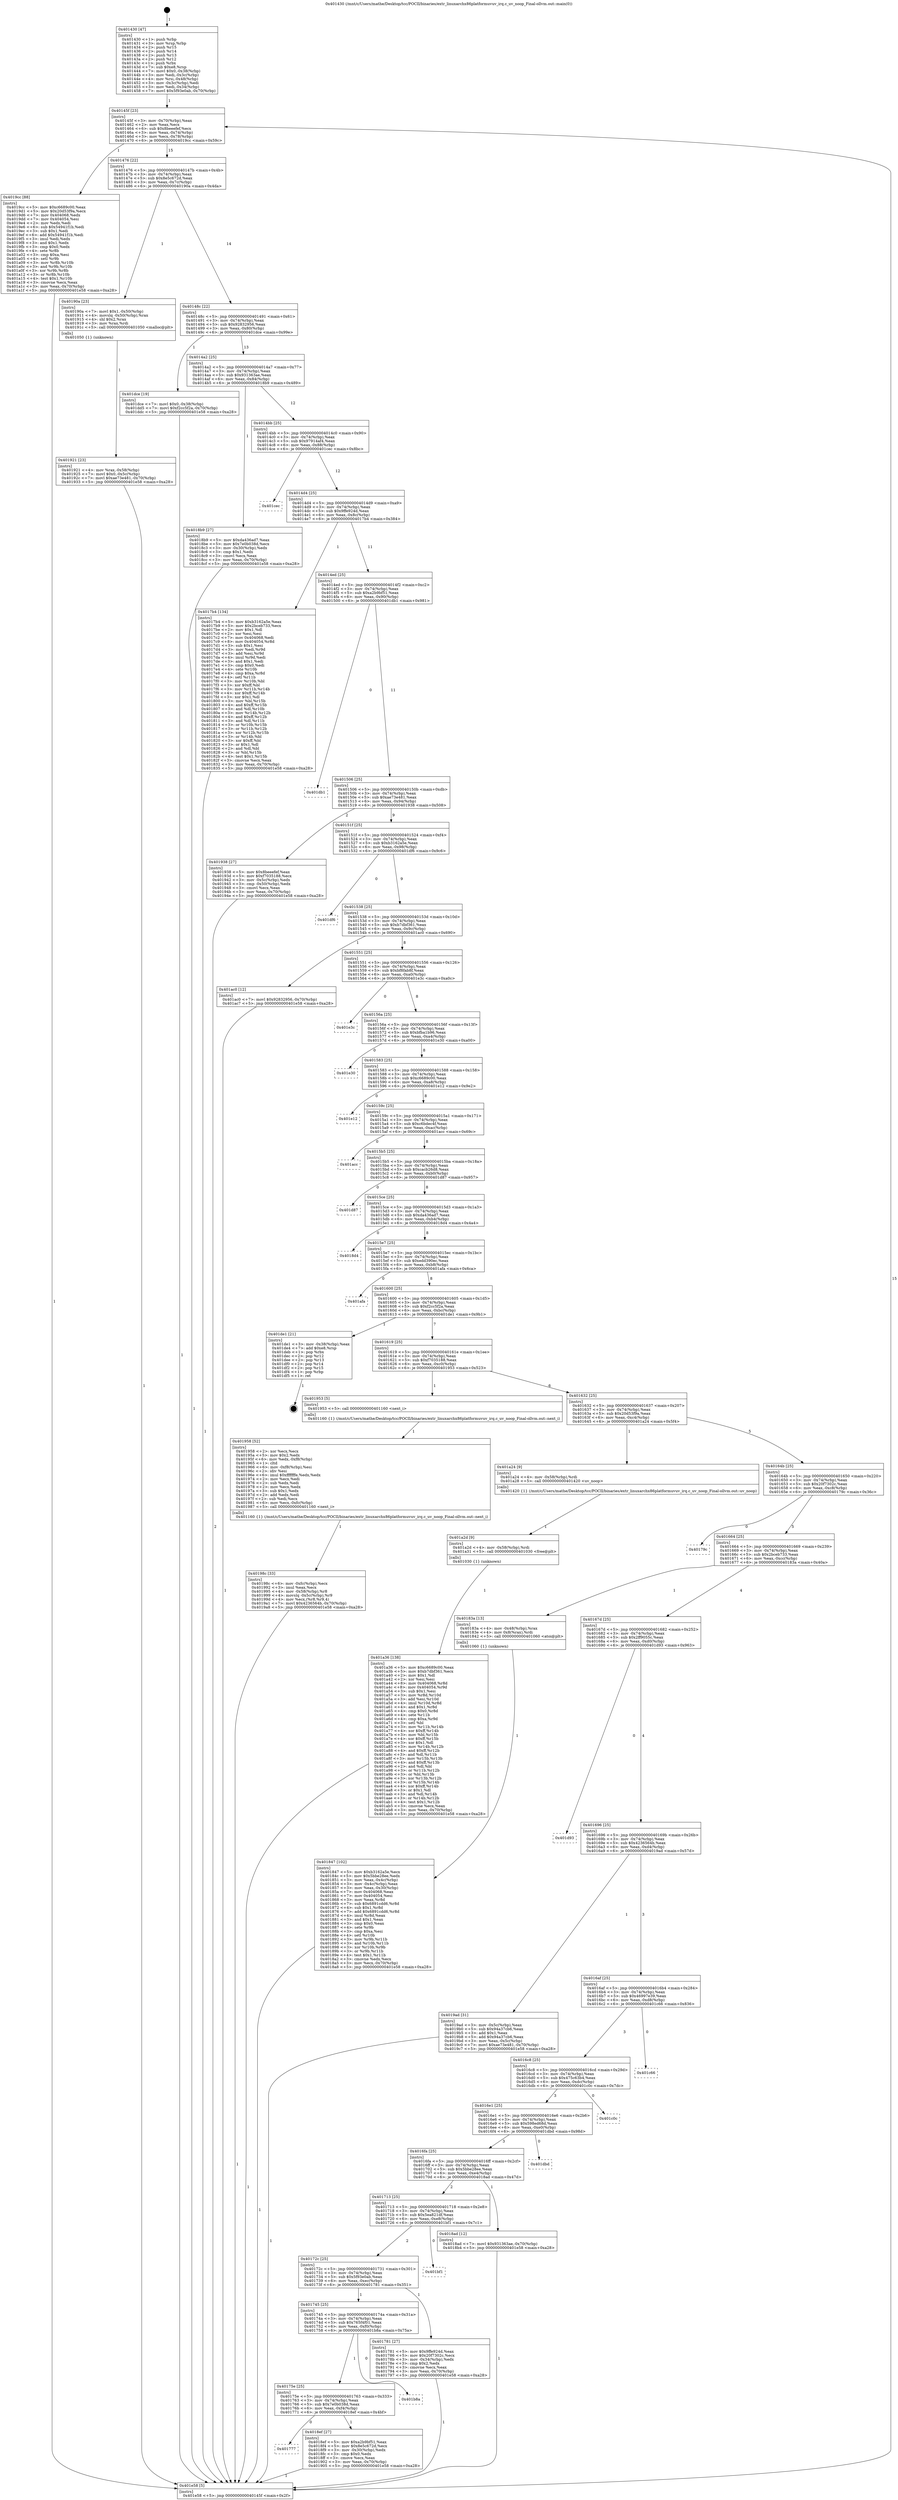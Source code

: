 digraph "0x401430" {
  label = "0x401430 (/mnt/c/Users/mathe/Desktop/tcc/POCII/binaries/extr_linuxarchx86platformuvuv_irq.c_uv_noop_Final-ollvm.out::main(0))"
  labelloc = "t"
  node[shape=record]

  Entry [label="",width=0.3,height=0.3,shape=circle,fillcolor=black,style=filled]
  "0x40145f" [label="{
     0x40145f [23]\l
     | [instrs]\l
     &nbsp;&nbsp;0x40145f \<+3\>: mov -0x70(%rbp),%eax\l
     &nbsp;&nbsp;0x401462 \<+2\>: mov %eax,%ecx\l
     &nbsp;&nbsp;0x401464 \<+6\>: sub $0x8beeefef,%ecx\l
     &nbsp;&nbsp;0x40146a \<+3\>: mov %eax,-0x74(%rbp)\l
     &nbsp;&nbsp;0x40146d \<+3\>: mov %ecx,-0x78(%rbp)\l
     &nbsp;&nbsp;0x401470 \<+6\>: je 00000000004019cc \<main+0x59c\>\l
  }"]
  "0x4019cc" [label="{
     0x4019cc [88]\l
     | [instrs]\l
     &nbsp;&nbsp;0x4019cc \<+5\>: mov $0xc6689c00,%eax\l
     &nbsp;&nbsp;0x4019d1 \<+5\>: mov $0x20d53f9a,%ecx\l
     &nbsp;&nbsp;0x4019d6 \<+7\>: mov 0x404068,%edx\l
     &nbsp;&nbsp;0x4019dd \<+7\>: mov 0x404054,%esi\l
     &nbsp;&nbsp;0x4019e4 \<+2\>: mov %edx,%edi\l
     &nbsp;&nbsp;0x4019e6 \<+6\>: sub $0x54941f1b,%edi\l
     &nbsp;&nbsp;0x4019ec \<+3\>: sub $0x1,%edi\l
     &nbsp;&nbsp;0x4019ef \<+6\>: add $0x54941f1b,%edi\l
     &nbsp;&nbsp;0x4019f5 \<+3\>: imul %edi,%edx\l
     &nbsp;&nbsp;0x4019f8 \<+3\>: and $0x1,%edx\l
     &nbsp;&nbsp;0x4019fb \<+3\>: cmp $0x0,%edx\l
     &nbsp;&nbsp;0x4019fe \<+4\>: sete %r8b\l
     &nbsp;&nbsp;0x401a02 \<+3\>: cmp $0xa,%esi\l
     &nbsp;&nbsp;0x401a05 \<+4\>: setl %r9b\l
     &nbsp;&nbsp;0x401a09 \<+3\>: mov %r8b,%r10b\l
     &nbsp;&nbsp;0x401a0c \<+3\>: and %r9b,%r10b\l
     &nbsp;&nbsp;0x401a0f \<+3\>: xor %r9b,%r8b\l
     &nbsp;&nbsp;0x401a12 \<+3\>: or %r8b,%r10b\l
     &nbsp;&nbsp;0x401a15 \<+4\>: test $0x1,%r10b\l
     &nbsp;&nbsp;0x401a19 \<+3\>: cmovne %ecx,%eax\l
     &nbsp;&nbsp;0x401a1c \<+3\>: mov %eax,-0x70(%rbp)\l
     &nbsp;&nbsp;0x401a1f \<+5\>: jmp 0000000000401e58 \<main+0xa28\>\l
  }"]
  "0x401476" [label="{
     0x401476 [22]\l
     | [instrs]\l
     &nbsp;&nbsp;0x401476 \<+5\>: jmp 000000000040147b \<main+0x4b\>\l
     &nbsp;&nbsp;0x40147b \<+3\>: mov -0x74(%rbp),%eax\l
     &nbsp;&nbsp;0x40147e \<+5\>: sub $0x8e5c672d,%eax\l
     &nbsp;&nbsp;0x401483 \<+3\>: mov %eax,-0x7c(%rbp)\l
     &nbsp;&nbsp;0x401486 \<+6\>: je 000000000040190a \<main+0x4da\>\l
  }"]
  Exit [label="",width=0.3,height=0.3,shape=circle,fillcolor=black,style=filled,peripheries=2]
  "0x40190a" [label="{
     0x40190a [23]\l
     | [instrs]\l
     &nbsp;&nbsp;0x40190a \<+7\>: movl $0x1,-0x50(%rbp)\l
     &nbsp;&nbsp;0x401911 \<+4\>: movslq -0x50(%rbp),%rax\l
     &nbsp;&nbsp;0x401915 \<+4\>: shl $0x2,%rax\l
     &nbsp;&nbsp;0x401919 \<+3\>: mov %rax,%rdi\l
     &nbsp;&nbsp;0x40191c \<+5\>: call 0000000000401050 \<malloc@plt\>\l
     | [calls]\l
     &nbsp;&nbsp;0x401050 \{1\} (unknown)\l
  }"]
  "0x40148c" [label="{
     0x40148c [22]\l
     | [instrs]\l
     &nbsp;&nbsp;0x40148c \<+5\>: jmp 0000000000401491 \<main+0x61\>\l
     &nbsp;&nbsp;0x401491 \<+3\>: mov -0x74(%rbp),%eax\l
     &nbsp;&nbsp;0x401494 \<+5\>: sub $0x92832956,%eax\l
     &nbsp;&nbsp;0x401499 \<+3\>: mov %eax,-0x80(%rbp)\l
     &nbsp;&nbsp;0x40149c \<+6\>: je 0000000000401dce \<main+0x99e\>\l
  }"]
  "0x401a36" [label="{
     0x401a36 [138]\l
     | [instrs]\l
     &nbsp;&nbsp;0x401a36 \<+5\>: mov $0xc6689c00,%eax\l
     &nbsp;&nbsp;0x401a3b \<+5\>: mov $0xb7dbf361,%ecx\l
     &nbsp;&nbsp;0x401a40 \<+2\>: mov $0x1,%dl\l
     &nbsp;&nbsp;0x401a42 \<+2\>: xor %esi,%esi\l
     &nbsp;&nbsp;0x401a44 \<+8\>: mov 0x404068,%r8d\l
     &nbsp;&nbsp;0x401a4c \<+8\>: mov 0x404054,%r9d\l
     &nbsp;&nbsp;0x401a54 \<+3\>: sub $0x1,%esi\l
     &nbsp;&nbsp;0x401a57 \<+3\>: mov %r8d,%r10d\l
     &nbsp;&nbsp;0x401a5a \<+3\>: add %esi,%r10d\l
     &nbsp;&nbsp;0x401a5d \<+4\>: imul %r10d,%r8d\l
     &nbsp;&nbsp;0x401a61 \<+4\>: and $0x1,%r8d\l
     &nbsp;&nbsp;0x401a65 \<+4\>: cmp $0x0,%r8d\l
     &nbsp;&nbsp;0x401a69 \<+4\>: sete %r11b\l
     &nbsp;&nbsp;0x401a6d \<+4\>: cmp $0xa,%r9d\l
     &nbsp;&nbsp;0x401a71 \<+3\>: setl %bl\l
     &nbsp;&nbsp;0x401a74 \<+3\>: mov %r11b,%r14b\l
     &nbsp;&nbsp;0x401a77 \<+4\>: xor $0xff,%r14b\l
     &nbsp;&nbsp;0x401a7b \<+3\>: mov %bl,%r15b\l
     &nbsp;&nbsp;0x401a7e \<+4\>: xor $0xff,%r15b\l
     &nbsp;&nbsp;0x401a82 \<+3\>: xor $0x1,%dl\l
     &nbsp;&nbsp;0x401a85 \<+3\>: mov %r14b,%r12b\l
     &nbsp;&nbsp;0x401a88 \<+4\>: and $0xff,%r12b\l
     &nbsp;&nbsp;0x401a8c \<+3\>: and %dl,%r11b\l
     &nbsp;&nbsp;0x401a8f \<+3\>: mov %r15b,%r13b\l
     &nbsp;&nbsp;0x401a92 \<+4\>: and $0xff,%r13b\l
     &nbsp;&nbsp;0x401a96 \<+2\>: and %dl,%bl\l
     &nbsp;&nbsp;0x401a98 \<+3\>: or %r11b,%r12b\l
     &nbsp;&nbsp;0x401a9b \<+3\>: or %bl,%r13b\l
     &nbsp;&nbsp;0x401a9e \<+3\>: xor %r13b,%r12b\l
     &nbsp;&nbsp;0x401aa1 \<+3\>: or %r15b,%r14b\l
     &nbsp;&nbsp;0x401aa4 \<+4\>: xor $0xff,%r14b\l
     &nbsp;&nbsp;0x401aa8 \<+3\>: or $0x1,%dl\l
     &nbsp;&nbsp;0x401aab \<+3\>: and %dl,%r14b\l
     &nbsp;&nbsp;0x401aae \<+3\>: or %r14b,%r12b\l
     &nbsp;&nbsp;0x401ab1 \<+4\>: test $0x1,%r12b\l
     &nbsp;&nbsp;0x401ab5 \<+3\>: cmovne %ecx,%eax\l
     &nbsp;&nbsp;0x401ab8 \<+3\>: mov %eax,-0x70(%rbp)\l
     &nbsp;&nbsp;0x401abb \<+5\>: jmp 0000000000401e58 \<main+0xa28\>\l
  }"]
  "0x401dce" [label="{
     0x401dce [19]\l
     | [instrs]\l
     &nbsp;&nbsp;0x401dce \<+7\>: movl $0x0,-0x38(%rbp)\l
     &nbsp;&nbsp;0x401dd5 \<+7\>: movl $0xf2cc5f2a,-0x70(%rbp)\l
     &nbsp;&nbsp;0x401ddc \<+5\>: jmp 0000000000401e58 \<main+0xa28\>\l
  }"]
  "0x4014a2" [label="{
     0x4014a2 [25]\l
     | [instrs]\l
     &nbsp;&nbsp;0x4014a2 \<+5\>: jmp 00000000004014a7 \<main+0x77\>\l
     &nbsp;&nbsp;0x4014a7 \<+3\>: mov -0x74(%rbp),%eax\l
     &nbsp;&nbsp;0x4014aa \<+5\>: sub $0x931363ae,%eax\l
     &nbsp;&nbsp;0x4014af \<+6\>: mov %eax,-0x84(%rbp)\l
     &nbsp;&nbsp;0x4014b5 \<+6\>: je 00000000004018b9 \<main+0x489\>\l
  }"]
  "0x401a2d" [label="{
     0x401a2d [9]\l
     | [instrs]\l
     &nbsp;&nbsp;0x401a2d \<+4\>: mov -0x58(%rbp),%rdi\l
     &nbsp;&nbsp;0x401a31 \<+5\>: call 0000000000401030 \<free@plt\>\l
     | [calls]\l
     &nbsp;&nbsp;0x401030 \{1\} (unknown)\l
  }"]
  "0x4018b9" [label="{
     0x4018b9 [27]\l
     | [instrs]\l
     &nbsp;&nbsp;0x4018b9 \<+5\>: mov $0xda436ad7,%eax\l
     &nbsp;&nbsp;0x4018be \<+5\>: mov $0x7e0b038d,%ecx\l
     &nbsp;&nbsp;0x4018c3 \<+3\>: mov -0x30(%rbp),%edx\l
     &nbsp;&nbsp;0x4018c6 \<+3\>: cmp $0x1,%edx\l
     &nbsp;&nbsp;0x4018c9 \<+3\>: cmovl %ecx,%eax\l
     &nbsp;&nbsp;0x4018cc \<+3\>: mov %eax,-0x70(%rbp)\l
     &nbsp;&nbsp;0x4018cf \<+5\>: jmp 0000000000401e58 \<main+0xa28\>\l
  }"]
  "0x4014bb" [label="{
     0x4014bb [25]\l
     | [instrs]\l
     &nbsp;&nbsp;0x4014bb \<+5\>: jmp 00000000004014c0 \<main+0x90\>\l
     &nbsp;&nbsp;0x4014c0 \<+3\>: mov -0x74(%rbp),%eax\l
     &nbsp;&nbsp;0x4014c3 \<+5\>: sub $0x97914af4,%eax\l
     &nbsp;&nbsp;0x4014c8 \<+6\>: mov %eax,-0x88(%rbp)\l
     &nbsp;&nbsp;0x4014ce \<+6\>: je 0000000000401cec \<main+0x8bc\>\l
  }"]
  "0x40198c" [label="{
     0x40198c [33]\l
     | [instrs]\l
     &nbsp;&nbsp;0x40198c \<+6\>: mov -0xfc(%rbp),%ecx\l
     &nbsp;&nbsp;0x401992 \<+3\>: imul %eax,%ecx\l
     &nbsp;&nbsp;0x401995 \<+4\>: mov -0x58(%rbp),%r8\l
     &nbsp;&nbsp;0x401999 \<+4\>: movslq -0x5c(%rbp),%r9\l
     &nbsp;&nbsp;0x40199d \<+4\>: mov %ecx,(%r8,%r9,4)\l
     &nbsp;&nbsp;0x4019a1 \<+7\>: movl $0x4236564b,-0x70(%rbp)\l
     &nbsp;&nbsp;0x4019a8 \<+5\>: jmp 0000000000401e58 \<main+0xa28\>\l
  }"]
  "0x401cec" [label="{
     0x401cec\l
  }", style=dashed]
  "0x4014d4" [label="{
     0x4014d4 [25]\l
     | [instrs]\l
     &nbsp;&nbsp;0x4014d4 \<+5\>: jmp 00000000004014d9 \<main+0xa9\>\l
     &nbsp;&nbsp;0x4014d9 \<+3\>: mov -0x74(%rbp),%eax\l
     &nbsp;&nbsp;0x4014dc \<+5\>: sub $0x9ffe924d,%eax\l
     &nbsp;&nbsp;0x4014e1 \<+6\>: mov %eax,-0x8c(%rbp)\l
     &nbsp;&nbsp;0x4014e7 \<+6\>: je 00000000004017b4 \<main+0x384\>\l
  }"]
  "0x401958" [label="{
     0x401958 [52]\l
     | [instrs]\l
     &nbsp;&nbsp;0x401958 \<+2\>: xor %ecx,%ecx\l
     &nbsp;&nbsp;0x40195a \<+5\>: mov $0x2,%edx\l
     &nbsp;&nbsp;0x40195f \<+6\>: mov %edx,-0xf8(%rbp)\l
     &nbsp;&nbsp;0x401965 \<+1\>: cltd\l
     &nbsp;&nbsp;0x401966 \<+6\>: mov -0xf8(%rbp),%esi\l
     &nbsp;&nbsp;0x40196c \<+2\>: idiv %esi\l
     &nbsp;&nbsp;0x40196e \<+6\>: imul $0xfffffffe,%edx,%edx\l
     &nbsp;&nbsp;0x401974 \<+2\>: mov %ecx,%edi\l
     &nbsp;&nbsp;0x401976 \<+2\>: sub %edx,%edi\l
     &nbsp;&nbsp;0x401978 \<+2\>: mov %ecx,%edx\l
     &nbsp;&nbsp;0x40197a \<+3\>: sub $0x1,%edx\l
     &nbsp;&nbsp;0x40197d \<+2\>: add %edx,%edi\l
     &nbsp;&nbsp;0x40197f \<+2\>: sub %edi,%ecx\l
     &nbsp;&nbsp;0x401981 \<+6\>: mov %ecx,-0xfc(%rbp)\l
     &nbsp;&nbsp;0x401987 \<+5\>: call 0000000000401160 \<next_i\>\l
     | [calls]\l
     &nbsp;&nbsp;0x401160 \{1\} (/mnt/c/Users/mathe/Desktop/tcc/POCII/binaries/extr_linuxarchx86platformuvuv_irq.c_uv_noop_Final-ollvm.out::next_i)\l
  }"]
  "0x4017b4" [label="{
     0x4017b4 [134]\l
     | [instrs]\l
     &nbsp;&nbsp;0x4017b4 \<+5\>: mov $0xb3162a5e,%eax\l
     &nbsp;&nbsp;0x4017b9 \<+5\>: mov $0x2bceb733,%ecx\l
     &nbsp;&nbsp;0x4017be \<+2\>: mov $0x1,%dl\l
     &nbsp;&nbsp;0x4017c0 \<+2\>: xor %esi,%esi\l
     &nbsp;&nbsp;0x4017c2 \<+7\>: mov 0x404068,%edi\l
     &nbsp;&nbsp;0x4017c9 \<+8\>: mov 0x404054,%r8d\l
     &nbsp;&nbsp;0x4017d1 \<+3\>: sub $0x1,%esi\l
     &nbsp;&nbsp;0x4017d4 \<+3\>: mov %edi,%r9d\l
     &nbsp;&nbsp;0x4017d7 \<+3\>: add %esi,%r9d\l
     &nbsp;&nbsp;0x4017da \<+4\>: imul %r9d,%edi\l
     &nbsp;&nbsp;0x4017de \<+3\>: and $0x1,%edi\l
     &nbsp;&nbsp;0x4017e1 \<+3\>: cmp $0x0,%edi\l
     &nbsp;&nbsp;0x4017e4 \<+4\>: sete %r10b\l
     &nbsp;&nbsp;0x4017e8 \<+4\>: cmp $0xa,%r8d\l
     &nbsp;&nbsp;0x4017ec \<+4\>: setl %r11b\l
     &nbsp;&nbsp;0x4017f0 \<+3\>: mov %r10b,%bl\l
     &nbsp;&nbsp;0x4017f3 \<+3\>: xor $0xff,%bl\l
     &nbsp;&nbsp;0x4017f6 \<+3\>: mov %r11b,%r14b\l
     &nbsp;&nbsp;0x4017f9 \<+4\>: xor $0xff,%r14b\l
     &nbsp;&nbsp;0x4017fd \<+3\>: xor $0x1,%dl\l
     &nbsp;&nbsp;0x401800 \<+3\>: mov %bl,%r15b\l
     &nbsp;&nbsp;0x401803 \<+4\>: and $0xff,%r15b\l
     &nbsp;&nbsp;0x401807 \<+3\>: and %dl,%r10b\l
     &nbsp;&nbsp;0x40180a \<+3\>: mov %r14b,%r12b\l
     &nbsp;&nbsp;0x40180d \<+4\>: and $0xff,%r12b\l
     &nbsp;&nbsp;0x401811 \<+3\>: and %dl,%r11b\l
     &nbsp;&nbsp;0x401814 \<+3\>: or %r10b,%r15b\l
     &nbsp;&nbsp;0x401817 \<+3\>: or %r11b,%r12b\l
     &nbsp;&nbsp;0x40181a \<+3\>: xor %r12b,%r15b\l
     &nbsp;&nbsp;0x40181d \<+3\>: or %r14b,%bl\l
     &nbsp;&nbsp;0x401820 \<+3\>: xor $0xff,%bl\l
     &nbsp;&nbsp;0x401823 \<+3\>: or $0x1,%dl\l
     &nbsp;&nbsp;0x401826 \<+2\>: and %dl,%bl\l
     &nbsp;&nbsp;0x401828 \<+3\>: or %bl,%r15b\l
     &nbsp;&nbsp;0x40182b \<+4\>: test $0x1,%r15b\l
     &nbsp;&nbsp;0x40182f \<+3\>: cmovne %ecx,%eax\l
     &nbsp;&nbsp;0x401832 \<+3\>: mov %eax,-0x70(%rbp)\l
     &nbsp;&nbsp;0x401835 \<+5\>: jmp 0000000000401e58 \<main+0xa28\>\l
  }"]
  "0x4014ed" [label="{
     0x4014ed [25]\l
     | [instrs]\l
     &nbsp;&nbsp;0x4014ed \<+5\>: jmp 00000000004014f2 \<main+0xc2\>\l
     &nbsp;&nbsp;0x4014f2 \<+3\>: mov -0x74(%rbp),%eax\l
     &nbsp;&nbsp;0x4014f5 \<+5\>: sub $0xa2b9bf51,%eax\l
     &nbsp;&nbsp;0x4014fa \<+6\>: mov %eax,-0x90(%rbp)\l
     &nbsp;&nbsp;0x401500 \<+6\>: je 0000000000401db1 \<main+0x981\>\l
  }"]
  "0x401921" [label="{
     0x401921 [23]\l
     | [instrs]\l
     &nbsp;&nbsp;0x401921 \<+4\>: mov %rax,-0x58(%rbp)\l
     &nbsp;&nbsp;0x401925 \<+7\>: movl $0x0,-0x5c(%rbp)\l
     &nbsp;&nbsp;0x40192c \<+7\>: movl $0xae73e481,-0x70(%rbp)\l
     &nbsp;&nbsp;0x401933 \<+5\>: jmp 0000000000401e58 \<main+0xa28\>\l
  }"]
  "0x401db1" [label="{
     0x401db1\l
  }", style=dashed]
  "0x401506" [label="{
     0x401506 [25]\l
     | [instrs]\l
     &nbsp;&nbsp;0x401506 \<+5\>: jmp 000000000040150b \<main+0xdb\>\l
     &nbsp;&nbsp;0x40150b \<+3\>: mov -0x74(%rbp),%eax\l
     &nbsp;&nbsp;0x40150e \<+5\>: sub $0xae73e481,%eax\l
     &nbsp;&nbsp;0x401513 \<+6\>: mov %eax,-0x94(%rbp)\l
     &nbsp;&nbsp;0x401519 \<+6\>: je 0000000000401938 \<main+0x508\>\l
  }"]
  "0x401777" [label="{
     0x401777\l
  }", style=dashed]
  "0x401938" [label="{
     0x401938 [27]\l
     | [instrs]\l
     &nbsp;&nbsp;0x401938 \<+5\>: mov $0x8beeefef,%eax\l
     &nbsp;&nbsp;0x40193d \<+5\>: mov $0xf7035188,%ecx\l
     &nbsp;&nbsp;0x401942 \<+3\>: mov -0x5c(%rbp),%edx\l
     &nbsp;&nbsp;0x401945 \<+3\>: cmp -0x50(%rbp),%edx\l
     &nbsp;&nbsp;0x401948 \<+3\>: cmovl %ecx,%eax\l
     &nbsp;&nbsp;0x40194b \<+3\>: mov %eax,-0x70(%rbp)\l
     &nbsp;&nbsp;0x40194e \<+5\>: jmp 0000000000401e58 \<main+0xa28\>\l
  }"]
  "0x40151f" [label="{
     0x40151f [25]\l
     | [instrs]\l
     &nbsp;&nbsp;0x40151f \<+5\>: jmp 0000000000401524 \<main+0xf4\>\l
     &nbsp;&nbsp;0x401524 \<+3\>: mov -0x74(%rbp),%eax\l
     &nbsp;&nbsp;0x401527 \<+5\>: sub $0xb3162a5e,%eax\l
     &nbsp;&nbsp;0x40152c \<+6\>: mov %eax,-0x98(%rbp)\l
     &nbsp;&nbsp;0x401532 \<+6\>: je 0000000000401df6 \<main+0x9c6\>\l
  }"]
  "0x4018ef" [label="{
     0x4018ef [27]\l
     | [instrs]\l
     &nbsp;&nbsp;0x4018ef \<+5\>: mov $0xa2b9bf51,%eax\l
     &nbsp;&nbsp;0x4018f4 \<+5\>: mov $0x8e5c672d,%ecx\l
     &nbsp;&nbsp;0x4018f9 \<+3\>: mov -0x30(%rbp),%edx\l
     &nbsp;&nbsp;0x4018fc \<+3\>: cmp $0x0,%edx\l
     &nbsp;&nbsp;0x4018ff \<+3\>: cmove %ecx,%eax\l
     &nbsp;&nbsp;0x401902 \<+3\>: mov %eax,-0x70(%rbp)\l
     &nbsp;&nbsp;0x401905 \<+5\>: jmp 0000000000401e58 \<main+0xa28\>\l
  }"]
  "0x401df6" [label="{
     0x401df6\l
  }", style=dashed]
  "0x401538" [label="{
     0x401538 [25]\l
     | [instrs]\l
     &nbsp;&nbsp;0x401538 \<+5\>: jmp 000000000040153d \<main+0x10d\>\l
     &nbsp;&nbsp;0x40153d \<+3\>: mov -0x74(%rbp),%eax\l
     &nbsp;&nbsp;0x401540 \<+5\>: sub $0xb7dbf361,%eax\l
     &nbsp;&nbsp;0x401545 \<+6\>: mov %eax,-0x9c(%rbp)\l
     &nbsp;&nbsp;0x40154b \<+6\>: je 0000000000401ac0 \<main+0x690\>\l
  }"]
  "0x40175e" [label="{
     0x40175e [25]\l
     | [instrs]\l
     &nbsp;&nbsp;0x40175e \<+5\>: jmp 0000000000401763 \<main+0x333\>\l
     &nbsp;&nbsp;0x401763 \<+3\>: mov -0x74(%rbp),%eax\l
     &nbsp;&nbsp;0x401766 \<+5\>: sub $0x7e0b038d,%eax\l
     &nbsp;&nbsp;0x40176b \<+6\>: mov %eax,-0xf4(%rbp)\l
     &nbsp;&nbsp;0x401771 \<+6\>: je 00000000004018ef \<main+0x4bf\>\l
  }"]
  "0x401ac0" [label="{
     0x401ac0 [12]\l
     | [instrs]\l
     &nbsp;&nbsp;0x401ac0 \<+7\>: movl $0x92832956,-0x70(%rbp)\l
     &nbsp;&nbsp;0x401ac7 \<+5\>: jmp 0000000000401e58 \<main+0xa28\>\l
  }"]
  "0x401551" [label="{
     0x401551 [25]\l
     | [instrs]\l
     &nbsp;&nbsp;0x401551 \<+5\>: jmp 0000000000401556 \<main+0x126\>\l
     &nbsp;&nbsp;0x401556 \<+3\>: mov -0x74(%rbp),%eax\l
     &nbsp;&nbsp;0x401559 \<+5\>: sub $0xbf8fab8f,%eax\l
     &nbsp;&nbsp;0x40155e \<+6\>: mov %eax,-0xa0(%rbp)\l
     &nbsp;&nbsp;0x401564 \<+6\>: je 0000000000401e3c \<main+0xa0c\>\l
  }"]
  "0x401b8a" [label="{
     0x401b8a\l
  }", style=dashed]
  "0x401e3c" [label="{
     0x401e3c\l
  }", style=dashed]
  "0x40156a" [label="{
     0x40156a [25]\l
     | [instrs]\l
     &nbsp;&nbsp;0x40156a \<+5\>: jmp 000000000040156f \<main+0x13f\>\l
     &nbsp;&nbsp;0x40156f \<+3\>: mov -0x74(%rbp),%eax\l
     &nbsp;&nbsp;0x401572 \<+5\>: sub $0xbfba1b96,%eax\l
     &nbsp;&nbsp;0x401577 \<+6\>: mov %eax,-0xa4(%rbp)\l
     &nbsp;&nbsp;0x40157d \<+6\>: je 0000000000401e30 \<main+0xa00\>\l
  }"]
  "0x401847" [label="{
     0x401847 [102]\l
     | [instrs]\l
     &nbsp;&nbsp;0x401847 \<+5\>: mov $0xb3162a5e,%ecx\l
     &nbsp;&nbsp;0x40184c \<+5\>: mov $0x5bbe28ee,%edx\l
     &nbsp;&nbsp;0x401851 \<+3\>: mov %eax,-0x4c(%rbp)\l
     &nbsp;&nbsp;0x401854 \<+3\>: mov -0x4c(%rbp),%eax\l
     &nbsp;&nbsp;0x401857 \<+3\>: mov %eax,-0x30(%rbp)\l
     &nbsp;&nbsp;0x40185a \<+7\>: mov 0x404068,%eax\l
     &nbsp;&nbsp;0x401861 \<+7\>: mov 0x404054,%esi\l
     &nbsp;&nbsp;0x401868 \<+3\>: mov %eax,%r8d\l
     &nbsp;&nbsp;0x40186b \<+7\>: sub $0x6891cdd6,%r8d\l
     &nbsp;&nbsp;0x401872 \<+4\>: sub $0x1,%r8d\l
     &nbsp;&nbsp;0x401876 \<+7\>: add $0x6891cdd6,%r8d\l
     &nbsp;&nbsp;0x40187d \<+4\>: imul %r8d,%eax\l
     &nbsp;&nbsp;0x401881 \<+3\>: and $0x1,%eax\l
     &nbsp;&nbsp;0x401884 \<+3\>: cmp $0x0,%eax\l
     &nbsp;&nbsp;0x401887 \<+4\>: sete %r9b\l
     &nbsp;&nbsp;0x40188b \<+3\>: cmp $0xa,%esi\l
     &nbsp;&nbsp;0x40188e \<+4\>: setl %r10b\l
     &nbsp;&nbsp;0x401892 \<+3\>: mov %r9b,%r11b\l
     &nbsp;&nbsp;0x401895 \<+3\>: and %r10b,%r11b\l
     &nbsp;&nbsp;0x401898 \<+3\>: xor %r10b,%r9b\l
     &nbsp;&nbsp;0x40189b \<+3\>: or %r9b,%r11b\l
     &nbsp;&nbsp;0x40189e \<+4\>: test $0x1,%r11b\l
     &nbsp;&nbsp;0x4018a2 \<+3\>: cmovne %edx,%ecx\l
     &nbsp;&nbsp;0x4018a5 \<+3\>: mov %ecx,-0x70(%rbp)\l
     &nbsp;&nbsp;0x4018a8 \<+5\>: jmp 0000000000401e58 \<main+0xa28\>\l
  }"]
  "0x401e30" [label="{
     0x401e30\l
  }", style=dashed]
  "0x401583" [label="{
     0x401583 [25]\l
     | [instrs]\l
     &nbsp;&nbsp;0x401583 \<+5\>: jmp 0000000000401588 \<main+0x158\>\l
     &nbsp;&nbsp;0x401588 \<+3\>: mov -0x74(%rbp),%eax\l
     &nbsp;&nbsp;0x40158b \<+5\>: sub $0xc6689c00,%eax\l
     &nbsp;&nbsp;0x401590 \<+6\>: mov %eax,-0xa8(%rbp)\l
     &nbsp;&nbsp;0x401596 \<+6\>: je 0000000000401e12 \<main+0x9e2\>\l
  }"]
  "0x401430" [label="{
     0x401430 [47]\l
     | [instrs]\l
     &nbsp;&nbsp;0x401430 \<+1\>: push %rbp\l
     &nbsp;&nbsp;0x401431 \<+3\>: mov %rsp,%rbp\l
     &nbsp;&nbsp;0x401434 \<+2\>: push %r15\l
     &nbsp;&nbsp;0x401436 \<+2\>: push %r14\l
     &nbsp;&nbsp;0x401438 \<+2\>: push %r13\l
     &nbsp;&nbsp;0x40143a \<+2\>: push %r12\l
     &nbsp;&nbsp;0x40143c \<+1\>: push %rbx\l
     &nbsp;&nbsp;0x40143d \<+7\>: sub $0xe8,%rsp\l
     &nbsp;&nbsp;0x401444 \<+7\>: movl $0x0,-0x38(%rbp)\l
     &nbsp;&nbsp;0x40144b \<+3\>: mov %edi,-0x3c(%rbp)\l
     &nbsp;&nbsp;0x40144e \<+4\>: mov %rsi,-0x48(%rbp)\l
     &nbsp;&nbsp;0x401452 \<+3\>: mov -0x3c(%rbp),%edi\l
     &nbsp;&nbsp;0x401455 \<+3\>: mov %edi,-0x34(%rbp)\l
     &nbsp;&nbsp;0x401458 \<+7\>: movl $0x5f93e0ab,-0x70(%rbp)\l
  }"]
  "0x401e12" [label="{
     0x401e12\l
  }", style=dashed]
  "0x40159c" [label="{
     0x40159c [25]\l
     | [instrs]\l
     &nbsp;&nbsp;0x40159c \<+5\>: jmp 00000000004015a1 \<main+0x171\>\l
     &nbsp;&nbsp;0x4015a1 \<+3\>: mov -0x74(%rbp),%eax\l
     &nbsp;&nbsp;0x4015a4 \<+5\>: sub $0xc6bdec4f,%eax\l
     &nbsp;&nbsp;0x4015a9 \<+6\>: mov %eax,-0xac(%rbp)\l
     &nbsp;&nbsp;0x4015af \<+6\>: je 0000000000401acc \<main+0x69c\>\l
  }"]
  "0x401e58" [label="{
     0x401e58 [5]\l
     | [instrs]\l
     &nbsp;&nbsp;0x401e58 \<+5\>: jmp 000000000040145f \<main+0x2f\>\l
  }"]
  "0x401acc" [label="{
     0x401acc\l
  }", style=dashed]
  "0x4015b5" [label="{
     0x4015b5 [25]\l
     | [instrs]\l
     &nbsp;&nbsp;0x4015b5 \<+5\>: jmp 00000000004015ba \<main+0x18a\>\l
     &nbsp;&nbsp;0x4015ba \<+3\>: mov -0x74(%rbp),%eax\l
     &nbsp;&nbsp;0x4015bd \<+5\>: sub $0xcacb26d8,%eax\l
     &nbsp;&nbsp;0x4015c2 \<+6\>: mov %eax,-0xb0(%rbp)\l
     &nbsp;&nbsp;0x4015c8 \<+6\>: je 0000000000401d87 \<main+0x957\>\l
  }"]
  "0x401745" [label="{
     0x401745 [25]\l
     | [instrs]\l
     &nbsp;&nbsp;0x401745 \<+5\>: jmp 000000000040174a \<main+0x31a\>\l
     &nbsp;&nbsp;0x40174a \<+3\>: mov -0x74(%rbp),%eax\l
     &nbsp;&nbsp;0x40174d \<+5\>: sub $0x765f4f01,%eax\l
     &nbsp;&nbsp;0x401752 \<+6\>: mov %eax,-0xf0(%rbp)\l
     &nbsp;&nbsp;0x401758 \<+6\>: je 0000000000401b8a \<main+0x75a\>\l
  }"]
  "0x401d87" [label="{
     0x401d87\l
  }", style=dashed]
  "0x4015ce" [label="{
     0x4015ce [25]\l
     | [instrs]\l
     &nbsp;&nbsp;0x4015ce \<+5\>: jmp 00000000004015d3 \<main+0x1a3\>\l
     &nbsp;&nbsp;0x4015d3 \<+3\>: mov -0x74(%rbp),%eax\l
     &nbsp;&nbsp;0x4015d6 \<+5\>: sub $0xda436ad7,%eax\l
     &nbsp;&nbsp;0x4015db \<+6\>: mov %eax,-0xb4(%rbp)\l
     &nbsp;&nbsp;0x4015e1 \<+6\>: je 00000000004018d4 \<main+0x4a4\>\l
  }"]
  "0x401781" [label="{
     0x401781 [27]\l
     | [instrs]\l
     &nbsp;&nbsp;0x401781 \<+5\>: mov $0x9ffe924d,%eax\l
     &nbsp;&nbsp;0x401786 \<+5\>: mov $0x20f7302c,%ecx\l
     &nbsp;&nbsp;0x40178b \<+3\>: mov -0x34(%rbp),%edx\l
     &nbsp;&nbsp;0x40178e \<+3\>: cmp $0x2,%edx\l
     &nbsp;&nbsp;0x401791 \<+3\>: cmovne %ecx,%eax\l
     &nbsp;&nbsp;0x401794 \<+3\>: mov %eax,-0x70(%rbp)\l
     &nbsp;&nbsp;0x401797 \<+5\>: jmp 0000000000401e58 \<main+0xa28\>\l
  }"]
  "0x4018d4" [label="{
     0x4018d4\l
  }", style=dashed]
  "0x4015e7" [label="{
     0x4015e7 [25]\l
     | [instrs]\l
     &nbsp;&nbsp;0x4015e7 \<+5\>: jmp 00000000004015ec \<main+0x1bc\>\l
     &nbsp;&nbsp;0x4015ec \<+3\>: mov -0x74(%rbp),%eax\l
     &nbsp;&nbsp;0x4015ef \<+5\>: sub $0xedd390ec,%eax\l
     &nbsp;&nbsp;0x4015f4 \<+6\>: mov %eax,-0xb8(%rbp)\l
     &nbsp;&nbsp;0x4015fa \<+6\>: je 0000000000401afa \<main+0x6ca\>\l
  }"]
  "0x40172c" [label="{
     0x40172c [25]\l
     | [instrs]\l
     &nbsp;&nbsp;0x40172c \<+5\>: jmp 0000000000401731 \<main+0x301\>\l
     &nbsp;&nbsp;0x401731 \<+3\>: mov -0x74(%rbp),%eax\l
     &nbsp;&nbsp;0x401734 \<+5\>: sub $0x5f93e0ab,%eax\l
     &nbsp;&nbsp;0x401739 \<+6\>: mov %eax,-0xec(%rbp)\l
     &nbsp;&nbsp;0x40173f \<+6\>: je 0000000000401781 \<main+0x351\>\l
  }"]
  "0x401afa" [label="{
     0x401afa\l
  }", style=dashed]
  "0x401600" [label="{
     0x401600 [25]\l
     | [instrs]\l
     &nbsp;&nbsp;0x401600 \<+5\>: jmp 0000000000401605 \<main+0x1d5\>\l
     &nbsp;&nbsp;0x401605 \<+3\>: mov -0x74(%rbp),%eax\l
     &nbsp;&nbsp;0x401608 \<+5\>: sub $0xf2cc5f2a,%eax\l
     &nbsp;&nbsp;0x40160d \<+6\>: mov %eax,-0xbc(%rbp)\l
     &nbsp;&nbsp;0x401613 \<+6\>: je 0000000000401de1 \<main+0x9b1\>\l
  }"]
  "0x401bf1" [label="{
     0x401bf1\l
  }", style=dashed]
  "0x401de1" [label="{
     0x401de1 [21]\l
     | [instrs]\l
     &nbsp;&nbsp;0x401de1 \<+3\>: mov -0x38(%rbp),%eax\l
     &nbsp;&nbsp;0x401de4 \<+7\>: add $0xe8,%rsp\l
     &nbsp;&nbsp;0x401deb \<+1\>: pop %rbx\l
     &nbsp;&nbsp;0x401dec \<+2\>: pop %r12\l
     &nbsp;&nbsp;0x401dee \<+2\>: pop %r13\l
     &nbsp;&nbsp;0x401df0 \<+2\>: pop %r14\l
     &nbsp;&nbsp;0x401df2 \<+2\>: pop %r15\l
     &nbsp;&nbsp;0x401df4 \<+1\>: pop %rbp\l
     &nbsp;&nbsp;0x401df5 \<+1\>: ret\l
  }"]
  "0x401619" [label="{
     0x401619 [25]\l
     | [instrs]\l
     &nbsp;&nbsp;0x401619 \<+5\>: jmp 000000000040161e \<main+0x1ee\>\l
     &nbsp;&nbsp;0x40161e \<+3\>: mov -0x74(%rbp),%eax\l
     &nbsp;&nbsp;0x401621 \<+5\>: sub $0xf7035188,%eax\l
     &nbsp;&nbsp;0x401626 \<+6\>: mov %eax,-0xc0(%rbp)\l
     &nbsp;&nbsp;0x40162c \<+6\>: je 0000000000401953 \<main+0x523\>\l
  }"]
  "0x401713" [label="{
     0x401713 [25]\l
     | [instrs]\l
     &nbsp;&nbsp;0x401713 \<+5\>: jmp 0000000000401718 \<main+0x2e8\>\l
     &nbsp;&nbsp;0x401718 \<+3\>: mov -0x74(%rbp),%eax\l
     &nbsp;&nbsp;0x40171b \<+5\>: sub $0x5ea821df,%eax\l
     &nbsp;&nbsp;0x401720 \<+6\>: mov %eax,-0xe8(%rbp)\l
     &nbsp;&nbsp;0x401726 \<+6\>: je 0000000000401bf1 \<main+0x7c1\>\l
  }"]
  "0x401953" [label="{
     0x401953 [5]\l
     | [instrs]\l
     &nbsp;&nbsp;0x401953 \<+5\>: call 0000000000401160 \<next_i\>\l
     | [calls]\l
     &nbsp;&nbsp;0x401160 \{1\} (/mnt/c/Users/mathe/Desktop/tcc/POCII/binaries/extr_linuxarchx86platformuvuv_irq.c_uv_noop_Final-ollvm.out::next_i)\l
  }"]
  "0x401632" [label="{
     0x401632 [25]\l
     | [instrs]\l
     &nbsp;&nbsp;0x401632 \<+5\>: jmp 0000000000401637 \<main+0x207\>\l
     &nbsp;&nbsp;0x401637 \<+3\>: mov -0x74(%rbp),%eax\l
     &nbsp;&nbsp;0x40163a \<+5\>: sub $0x20d53f9a,%eax\l
     &nbsp;&nbsp;0x40163f \<+6\>: mov %eax,-0xc4(%rbp)\l
     &nbsp;&nbsp;0x401645 \<+6\>: je 0000000000401a24 \<main+0x5f4\>\l
  }"]
  "0x4018ad" [label="{
     0x4018ad [12]\l
     | [instrs]\l
     &nbsp;&nbsp;0x4018ad \<+7\>: movl $0x931363ae,-0x70(%rbp)\l
     &nbsp;&nbsp;0x4018b4 \<+5\>: jmp 0000000000401e58 \<main+0xa28\>\l
  }"]
  "0x401a24" [label="{
     0x401a24 [9]\l
     | [instrs]\l
     &nbsp;&nbsp;0x401a24 \<+4\>: mov -0x58(%rbp),%rdi\l
     &nbsp;&nbsp;0x401a28 \<+5\>: call 0000000000401420 \<uv_noop\>\l
     | [calls]\l
     &nbsp;&nbsp;0x401420 \{1\} (/mnt/c/Users/mathe/Desktop/tcc/POCII/binaries/extr_linuxarchx86platformuvuv_irq.c_uv_noop_Final-ollvm.out::uv_noop)\l
  }"]
  "0x40164b" [label="{
     0x40164b [25]\l
     | [instrs]\l
     &nbsp;&nbsp;0x40164b \<+5\>: jmp 0000000000401650 \<main+0x220\>\l
     &nbsp;&nbsp;0x401650 \<+3\>: mov -0x74(%rbp),%eax\l
     &nbsp;&nbsp;0x401653 \<+5\>: sub $0x20f7302c,%eax\l
     &nbsp;&nbsp;0x401658 \<+6\>: mov %eax,-0xc8(%rbp)\l
     &nbsp;&nbsp;0x40165e \<+6\>: je 000000000040179c \<main+0x36c\>\l
  }"]
  "0x4016fa" [label="{
     0x4016fa [25]\l
     | [instrs]\l
     &nbsp;&nbsp;0x4016fa \<+5\>: jmp 00000000004016ff \<main+0x2cf\>\l
     &nbsp;&nbsp;0x4016ff \<+3\>: mov -0x74(%rbp),%eax\l
     &nbsp;&nbsp;0x401702 \<+5\>: sub $0x5bbe28ee,%eax\l
     &nbsp;&nbsp;0x401707 \<+6\>: mov %eax,-0xe4(%rbp)\l
     &nbsp;&nbsp;0x40170d \<+6\>: je 00000000004018ad \<main+0x47d\>\l
  }"]
  "0x40179c" [label="{
     0x40179c\l
  }", style=dashed]
  "0x401664" [label="{
     0x401664 [25]\l
     | [instrs]\l
     &nbsp;&nbsp;0x401664 \<+5\>: jmp 0000000000401669 \<main+0x239\>\l
     &nbsp;&nbsp;0x401669 \<+3\>: mov -0x74(%rbp),%eax\l
     &nbsp;&nbsp;0x40166c \<+5\>: sub $0x2bceb733,%eax\l
     &nbsp;&nbsp;0x401671 \<+6\>: mov %eax,-0xcc(%rbp)\l
     &nbsp;&nbsp;0x401677 \<+6\>: je 000000000040183a \<main+0x40a\>\l
  }"]
  "0x401dbd" [label="{
     0x401dbd\l
  }", style=dashed]
  "0x40183a" [label="{
     0x40183a [13]\l
     | [instrs]\l
     &nbsp;&nbsp;0x40183a \<+4\>: mov -0x48(%rbp),%rax\l
     &nbsp;&nbsp;0x40183e \<+4\>: mov 0x8(%rax),%rdi\l
     &nbsp;&nbsp;0x401842 \<+5\>: call 0000000000401060 \<atoi@plt\>\l
     | [calls]\l
     &nbsp;&nbsp;0x401060 \{1\} (unknown)\l
  }"]
  "0x40167d" [label="{
     0x40167d [25]\l
     | [instrs]\l
     &nbsp;&nbsp;0x40167d \<+5\>: jmp 0000000000401682 \<main+0x252\>\l
     &nbsp;&nbsp;0x401682 \<+3\>: mov -0x74(%rbp),%eax\l
     &nbsp;&nbsp;0x401685 \<+5\>: sub $0x2ff9055c,%eax\l
     &nbsp;&nbsp;0x40168a \<+6\>: mov %eax,-0xd0(%rbp)\l
     &nbsp;&nbsp;0x401690 \<+6\>: je 0000000000401d93 \<main+0x963\>\l
  }"]
  "0x4016e1" [label="{
     0x4016e1 [25]\l
     | [instrs]\l
     &nbsp;&nbsp;0x4016e1 \<+5\>: jmp 00000000004016e6 \<main+0x2b6\>\l
     &nbsp;&nbsp;0x4016e6 \<+3\>: mov -0x74(%rbp),%eax\l
     &nbsp;&nbsp;0x4016e9 \<+5\>: sub $0x598ed68d,%eax\l
     &nbsp;&nbsp;0x4016ee \<+6\>: mov %eax,-0xe0(%rbp)\l
     &nbsp;&nbsp;0x4016f4 \<+6\>: je 0000000000401dbd \<main+0x98d\>\l
  }"]
  "0x401d93" [label="{
     0x401d93\l
  }", style=dashed]
  "0x401696" [label="{
     0x401696 [25]\l
     | [instrs]\l
     &nbsp;&nbsp;0x401696 \<+5\>: jmp 000000000040169b \<main+0x26b\>\l
     &nbsp;&nbsp;0x40169b \<+3\>: mov -0x74(%rbp),%eax\l
     &nbsp;&nbsp;0x40169e \<+5\>: sub $0x4236564b,%eax\l
     &nbsp;&nbsp;0x4016a3 \<+6\>: mov %eax,-0xd4(%rbp)\l
     &nbsp;&nbsp;0x4016a9 \<+6\>: je 00000000004019ad \<main+0x57d\>\l
  }"]
  "0x401c0c" [label="{
     0x401c0c\l
  }", style=dashed]
  "0x4019ad" [label="{
     0x4019ad [31]\l
     | [instrs]\l
     &nbsp;&nbsp;0x4019ad \<+3\>: mov -0x5c(%rbp),%eax\l
     &nbsp;&nbsp;0x4019b0 \<+5\>: sub $0x94a37cb6,%eax\l
     &nbsp;&nbsp;0x4019b5 \<+3\>: add $0x1,%eax\l
     &nbsp;&nbsp;0x4019b8 \<+5\>: add $0x94a37cb6,%eax\l
     &nbsp;&nbsp;0x4019bd \<+3\>: mov %eax,-0x5c(%rbp)\l
     &nbsp;&nbsp;0x4019c0 \<+7\>: movl $0xae73e481,-0x70(%rbp)\l
     &nbsp;&nbsp;0x4019c7 \<+5\>: jmp 0000000000401e58 \<main+0xa28\>\l
  }"]
  "0x4016af" [label="{
     0x4016af [25]\l
     | [instrs]\l
     &nbsp;&nbsp;0x4016af \<+5\>: jmp 00000000004016b4 \<main+0x284\>\l
     &nbsp;&nbsp;0x4016b4 \<+3\>: mov -0x74(%rbp),%eax\l
     &nbsp;&nbsp;0x4016b7 \<+5\>: sub $0x46997e39,%eax\l
     &nbsp;&nbsp;0x4016bc \<+6\>: mov %eax,-0xd8(%rbp)\l
     &nbsp;&nbsp;0x4016c2 \<+6\>: je 0000000000401c66 \<main+0x836\>\l
  }"]
  "0x4016c8" [label="{
     0x4016c8 [25]\l
     | [instrs]\l
     &nbsp;&nbsp;0x4016c8 \<+5\>: jmp 00000000004016cd \<main+0x29d\>\l
     &nbsp;&nbsp;0x4016cd \<+3\>: mov -0x74(%rbp),%eax\l
     &nbsp;&nbsp;0x4016d0 \<+5\>: sub $0x475c63b4,%eax\l
     &nbsp;&nbsp;0x4016d5 \<+6\>: mov %eax,-0xdc(%rbp)\l
     &nbsp;&nbsp;0x4016db \<+6\>: je 0000000000401c0c \<main+0x7dc\>\l
  }"]
  "0x401c66" [label="{
     0x401c66\l
  }", style=dashed]
  Entry -> "0x401430" [label=" 1"]
  "0x40145f" -> "0x4019cc" [label=" 1"]
  "0x40145f" -> "0x401476" [label=" 15"]
  "0x401de1" -> Exit [label=" 1"]
  "0x401476" -> "0x40190a" [label=" 1"]
  "0x401476" -> "0x40148c" [label=" 14"]
  "0x401dce" -> "0x401e58" [label=" 1"]
  "0x40148c" -> "0x401dce" [label=" 1"]
  "0x40148c" -> "0x4014a2" [label=" 13"]
  "0x401ac0" -> "0x401e58" [label=" 1"]
  "0x4014a2" -> "0x4018b9" [label=" 1"]
  "0x4014a2" -> "0x4014bb" [label=" 12"]
  "0x401a36" -> "0x401e58" [label=" 1"]
  "0x4014bb" -> "0x401cec" [label=" 0"]
  "0x4014bb" -> "0x4014d4" [label=" 12"]
  "0x401a2d" -> "0x401a36" [label=" 1"]
  "0x4014d4" -> "0x4017b4" [label=" 1"]
  "0x4014d4" -> "0x4014ed" [label=" 11"]
  "0x401a24" -> "0x401a2d" [label=" 1"]
  "0x4014ed" -> "0x401db1" [label=" 0"]
  "0x4014ed" -> "0x401506" [label=" 11"]
  "0x4019cc" -> "0x401e58" [label=" 1"]
  "0x401506" -> "0x401938" [label=" 2"]
  "0x401506" -> "0x40151f" [label=" 9"]
  "0x4019ad" -> "0x401e58" [label=" 1"]
  "0x40151f" -> "0x401df6" [label=" 0"]
  "0x40151f" -> "0x401538" [label=" 9"]
  "0x40198c" -> "0x401e58" [label=" 1"]
  "0x401538" -> "0x401ac0" [label=" 1"]
  "0x401538" -> "0x401551" [label=" 8"]
  "0x401953" -> "0x401958" [label=" 1"]
  "0x401551" -> "0x401e3c" [label=" 0"]
  "0x401551" -> "0x40156a" [label=" 8"]
  "0x401938" -> "0x401e58" [label=" 2"]
  "0x40156a" -> "0x401e30" [label=" 0"]
  "0x40156a" -> "0x401583" [label=" 8"]
  "0x40190a" -> "0x401921" [label=" 1"]
  "0x401583" -> "0x401e12" [label=" 0"]
  "0x401583" -> "0x40159c" [label=" 8"]
  "0x4018ef" -> "0x401e58" [label=" 1"]
  "0x40159c" -> "0x401acc" [label=" 0"]
  "0x40159c" -> "0x4015b5" [label=" 8"]
  "0x40175e" -> "0x401777" [label=" 0"]
  "0x4015b5" -> "0x401d87" [label=" 0"]
  "0x4015b5" -> "0x4015ce" [label=" 8"]
  "0x40175e" -> "0x4018ef" [label=" 1"]
  "0x4015ce" -> "0x4018d4" [label=" 0"]
  "0x4015ce" -> "0x4015e7" [label=" 8"]
  "0x401958" -> "0x40198c" [label=" 1"]
  "0x4015e7" -> "0x401afa" [label=" 0"]
  "0x4015e7" -> "0x401600" [label=" 8"]
  "0x401745" -> "0x401b8a" [label=" 0"]
  "0x401600" -> "0x401de1" [label=" 1"]
  "0x401600" -> "0x401619" [label=" 7"]
  "0x401921" -> "0x401e58" [label=" 1"]
  "0x401619" -> "0x401953" [label=" 1"]
  "0x401619" -> "0x401632" [label=" 6"]
  "0x4018ad" -> "0x401e58" [label=" 1"]
  "0x401632" -> "0x401a24" [label=" 1"]
  "0x401632" -> "0x40164b" [label=" 5"]
  "0x401847" -> "0x401e58" [label=" 1"]
  "0x40164b" -> "0x40179c" [label=" 0"]
  "0x40164b" -> "0x401664" [label=" 5"]
  "0x4017b4" -> "0x401e58" [label=" 1"]
  "0x401664" -> "0x40183a" [label=" 1"]
  "0x401664" -> "0x40167d" [label=" 4"]
  "0x401e58" -> "0x40145f" [label=" 15"]
  "0x40167d" -> "0x401d93" [label=" 0"]
  "0x40167d" -> "0x401696" [label=" 4"]
  "0x401781" -> "0x401e58" [label=" 1"]
  "0x401696" -> "0x4019ad" [label=" 1"]
  "0x401696" -> "0x4016af" [label=" 3"]
  "0x40172c" -> "0x401745" [label=" 1"]
  "0x4016af" -> "0x401c66" [label=" 0"]
  "0x4016af" -> "0x4016c8" [label=" 3"]
  "0x40172c" -> "0x401781" [label=" 1"]
  "0x4016c8" -> "0x401c0c" [label=" 0"]
  "0x4016c8" -> "0x4016e1" [label=" 3"]
  "0x401430" -> "0x40145f" [label=" 1"]
  "0x4016e1" -> "0x401dbd" [label=" 0"]
  "0x4016e1" -> "0x4016fa" [label=" 3"]
  "0x40183a" -> "0x401847" [label=" 1"]
  "0x4016fa" -> "0x4018ad" [label=" 1"]
  "0x4016fa" -> "0x401713" [label=" 2"]
  "0x4018b9" -> "0x401e58" [label=" 1"]
  "0x401713" -> "0x401bf1" [label=" 0"]
  "0x401713" -> "0x40172c" [label=" 2"]
  "0x401745" -> "0x40175e" [label=" 1"]
}
